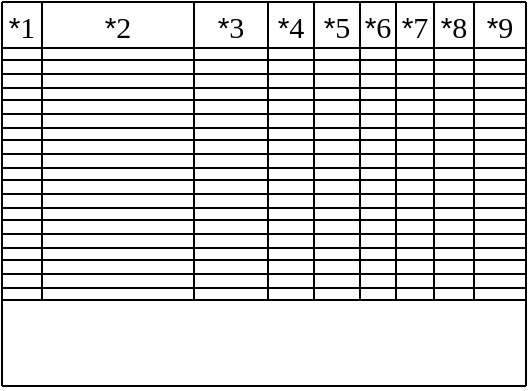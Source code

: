 <mxfile version="14.5.1" type="device"><diagram id="sRBYyVevps4pl8VskuLO" name="Page-1"><mxGraphModel dx="613" dy="453" grid="1" gridSize="1" guides="1" tooltips="1" connect="1" arrows="1" fold="1" page="1" pageScale="1" pageWidth="280" pageHeight="200" math="0" shadow="0"><root><mxCell id="0"/><mxCell id="1" parent="0"/><mxCell id="U6kisqNHEcAzyzzc-JyP-227" value="" style="endArrow=none;html=1;" parent="1" edge="1"><mxGeometry width="50" height="50" relative="1" as="geometry"><mxPoint x="14" y="196" as="sourcePoint"/><mxPoint x="14" y="4" as="targetPoint"/></mxGeometry></mxCell><mxCell id="U6kisqNHEcAzyzzc-JyP-231" value="" style="endArrow=none;html=1;" parent="1" edge="1"><mxGeometry width="50" height="50" relative="1" as="geometry"><mxPoint x="14" y="196" as="sourcePoint"/><mxPoint x="276" y="196" as="targetPoint"/></mxGeometry></mxCell><mxCell id="U6kisqNHEcAzyzzc-JyP-232" value="" style="endArrow=none;html=1;" parent="1" edge="1"><mxGeometry width="50" height="50" relative="1" as="geometry"><mxPoint x="276" y="196" as="sourcePoint"/><mxPoint x="276" y="4" as="targetPoint"/></mxGeometry></mxCell><mxCell id="U6kisqNHEcAzyzzc-JyP-233" value="" style="endArrow=none;html=1;" parent="1" edge="1"><mxGeometry width="50" height="50" relative="1" as="geometry"><mxPoint x="14" y="4" as="sourcePoint"/><mxPoint x="276" y="4" as="targetPoint"/></mxGeometry></mxCell><mxCell id="U6kisqNHEcAzyzzc-JyP-234" value="" style="endArrow=none;html=1;" parent="1" edge="1"><mxGeometry width="50" height="50" relative="1" as="geometry"><mxPoint x="34" y="153" as="sourcePoint"/><mxPoint x="34" y="4" as="targetPoint"/></mxGeometry></mxCell><mxCell id="U6kisqNHEcAzyzzc-JyP-235" value="" style="endArrow=none;html=1;" parent="1" edge="1"><mxGeometry width="50" height="50" relative="1" as="geometry"><mxPoint x="110" y="153" as="sourcePoint"/><mxPoint x="110" y="4" as="targetPoint"/></mxGeometry></mxCell><mxCell id="U6kisqNHEcAzyzzc-JyP-236" value="" style="endArrow=none;html=1;" parent="1" edge="1"><mxGeometry width="50" height="50" relative="1" as="geometry"><mxPoint x="147" y="153" as="sourcePoint"/><mxPoint x="147" y="4" as="targetPoint"/></mxGeometry></mxCell><mxCell id="U6kisqNHEcAzyzzc-JyP-237" value="" style="endArrow=none;html=1;" parent="1" edge="1"><mxGeometry width="50" height="50" relative="1" as="geometry"><mxPoint x="170" y="153" as="sourcePoint"/><mxPoint x="170" y="4" as="targetPoint"/></mxGeometry></mxCell><mxCell id="U6kisqNHEcAzyzzc-JyP-238" value="" style="endArrow=none;html=1;" parent="1" edge="1"><mxGeometry width="50" height="50" relative="1" as="geometry"><mxPoint x="193" y="153" as="sourcePoint"/><mxPoint x="193" y="4" as="targetPoint"/></mxGeometry></mxCell><mxCell id="U6kisqNHEcAzyzzc-JyP-239" value="" style="endArrow=none;html=1;" parent="1" edge="1"><mxGeometry width="50" height="50" relative="1" as="geometry"><mxPoint x="211" y="153" as="sourcePoint"/><mxPoint x="211" y="4" as="targetPoint"/></mxGeometry></mxCell><mxCell id="U6kisqNHEcAzyzzc-JyP-240" value="" style="endArrow=none;html=1;" parent="1" edge="1"><mxGeometry width="50" height="50" relative="1" as="geometry"><mxPoint x="230" y="153" as="sourcePoint"/><mxPoint x="230" y="4" as="targetPoint"/></mxGeometry></mxCell><mxCell id="U6kisqNHEcAzyzzc-JyP-241" value="" style="endArrow=none;html=1;" parent="1" edge="1"><mxGeometry width="50" height="50" relative="1" as="geometry"><mxPoint x="250" y="153" as="sourcePoint"/><mxPoint x="250" y="4" as="targetPoint"/></mxGeometry></mxCell><mxCell id="U6kisqNHEcAzyzzc-JyP-242" value="" style="endArrow=none;html=1;" parent="1" edge="1"><mxGeometry width="50" height="50" relative="1" as="geometry"><mxPoint x="14" y="27" as="sourcePoint"/><mxPoint x="276" y="27" as="targetPoint"/></mxGeometry></mxCell><mxCell id="U6kisqNHEcAzyzzc-JyP-243" value="" style="endArrow=none;html=1;" parent="1" edge="1"><mxGeometry width="50" height="50" relative="1" as="geometry"><mxPoint x="14" y="33" as="sourcePoint"/><mxPoint x="276" y="33" as="targetPoint"/></mxGeometry></mxCell><mxCell id="U6kisqNHEcAzyzzc-JyP-244" value="" style="endArrow=none;html=1;" parent="1" edge="1"><mxGeometry width="50" height="50" relative="1" as="geometry"><mxPoint x="14" y="40" as="sourcePoint"/><mxPoint x="276" y="40" as="targetPoint"/></mxGeometry></mxCell><mxCell id="U6kisqNHEcAzyzzc-JyP-245" value="" style="endArrow=none;html=1;" parent="1" edge="1"><mxGeometry width="50" height="50" relative="1" as="geometry"><mxPoint x="14" y="47" as="sourcePoint"/><mxPoint x="276" y="47" as="targetPoint"/></mxGeometry></mxCell><mxCell id="U6kisqNHEcAzyzzc-JyP-246" value="" style="endArrow=none;html=1;" parent="1" edge="1"><mxGeometry width="50" height="50" relative="1" as="geometry"><mxPoint x="14" y="53" as="sourcePoint"/><mxPoint x="276" y="53" as="targetPoint"/></mxGeometry></mxCell><mxCell id="U6kisqNHEcAzyzzc-JyP-247" value="" style="endArrow=none;html=1;" parent="1" edge="1"><mxGeometry width="50" height="50" relative="1" as="geometry"><mxPoint x="14" y="60" as="sourcePoint"/><mxPoint x="276" y="60" as="targetPoint"/></mxGeometry></mxCell><mxCell id="U6kisqNHEcAzyzzc-JyP-248" value="" style="endArrow=none;html=1;" parent="1" edge="1"><mxGeometry width="50" height="50" relative="1" as="geometry"><mxPoint x="14" y="67" as="sourcePoint"/><mxPoint x="276" y="67" as="targetPoint"/></mxGeometry></mxCell><mxCell id="U6kisqNHEcAzyzzc-JyP-249" value="" style="endArrow=none;html=1;" parent="1" edge="1"><mxGeometry width="50" height="50" relative="1" as="geometry"><mxPoint x="14" y="93" as="sourcePoint"/><mxPoint x="276" y="93" as="targetPoint"/></mxGeometry></mxCell><mxCell id="U6kisqNHEcAzyzzc-JyP-250" value="" style="endArrow=none;html=1;" parent="1" edge="1"><mxGeometry width="50" height="50" relative="1" as="geometry"><mxPoint x="14" y="100.0" as="sourcePoint"/><mxPoint x="276" y="100.0" as="targetPoint"/></mxGeometry></mxCell><mxCell id="U6kisqNHEcAzyzzc-JyP-251" value="" style="endArrow=none;html=1;" parent="1" edge="1"><mxGeometry width="50" height="50" relative="1" as="geometry"><mxPoint x="14" y="107" as="sourcePoint"/><mxPoint x="276" y="107" as="targetPoint"/></mxGeometry></mxCell><mxCell id="U6kisqNHEcAzyzzc-JyP-252" value="" style="endArrow=none;html=1;" parent="1" edge="1"><mxGeometry width="50" height="50" relative="1" as="geometry"><mxPoint x="14" y="73" as="sourcePoint"/><mxPoint x="276" y="73" as="targetPoint"/></mxGeometry></mxCell><mxCell id="U6kisqNHEcAzyzzc-JyP-253" value="" style="endArrow=none;html=1;" parent="1" edge="1"><mxGeometry width="50" height="50" relative="1" as="geometry"><mxPoint x="14" y="80" as="sourcePoint"/><mxPoint x="276" y="80" as="targetPoint"/></mxGeometry></mxCell><mxCell id="U6kisqNHEcAzyzzc-JyP-254" value="" style="endArrow=none;html=1;" parent="1" edge="1"><mxGeometry width="50" height="50" relative="1" as="geometry"><mxPoint x="14" y="87" as="sourcePoint"/><mxPoint x="276" y="87" as="targetPoint"/></mxGeometry></mxCell><mxCell id="U6kisqNHEcAzyzzc-JyP-255" value="" style="endArrow=none;html=1;" parent="1" edge="1"><mxGeometry width="50" height="50" relative="1" as="geometry"><mxPoint x="14" y="133" as="sourcePoint"/><mxPoint x="276" y="133" as="targetPoint"/></mxGeometry></mxCell><mxCell id="U6kisqNHEcAzyzzc-JyP-256" value="" style="endArrow=none;html=1;" parent="1" edge="1"><mxGeometry width="50" height="50" relative="1" as="geometry"><mxPoint x="14" y="140.0" as="sourcePoint"/><mxPoint x="276" y="140.0" as="targetPoint"/></mxGeometry></mxCell><mxCell id="U6kisqNHEcAzyzzc-JyP-257" value="" style="endArrow=none;html=1;" parent="1" edge="1"><mxGeometry width="50" height="50" relative="1" as="geometry"><mxPoint x="14" y="147" as="sourcePoint"/><mxPoint x="276" y="147" as="targetPoint"/></mxGeometry></mxCell><mxCell id="U6kisqNHEcAzyzzc-JyP-258" value="" style="endArrow=none;html=1;" parent="1" edge="1"><mxGeometry width="50" height="50" relative="1" as="geometry"><mxPoint x="14" y="113" as="sourcePoint"/><mxPoint x="276" y="113" as="targetPoint"/></mxGeometry></mxCell><mxCell id="U6kisqNHEcAzyzzc-JyP-259" value="" style="endArrow=none;html=1;" parent="1" edge="1"><mxGeometry width="50" height="50" relative="1" as="geometry"><mxPoint x="14" y="120.0" as="sourcePoint"/><mxPoint x="276" y="120.0" as="targetPoint"/></mxGeometry></mxCell><mxCell id="U6kisqNHEcAzyzzc-JyP-260" value="" style="endArrow=none;html=1;" parent="1" edge="1"><mxGeometry width="50" height="50" relative="1" as="geometry"><mxPoint x="14" y="127" as="sourcePoint"/><mxPoint x="276" y="127" as="targetPoint"/></mxGeometry></mxCell><mxCell id="U6kisqNHEcAzyzzc-JyP-261" value="" style="endArrow=none;html=1;" parent="1" edge="1"><mxGeometry width="50" height="50" relative="1" as="geometry"><mxPoint x="14" y="153" as="sourcePoint"/><mxPoint x="276" y="153" as="targetPoint"/></mxGeometry></mxCell><mxCell id="U6kisqNHEcAzyzzc-JyP-262" value="*&lt;font face=&quot;Verdana&quot; style=&quot;font-size: 15px;&quot;&gt;1&lt;/font&gt;" style="text;html=1;strokeColor=none;fillColor=none;align=center;verticalAlign=middle;whiteSpace=wrap;rounded=0;fontSize=15;" parent="1" vertex="1"><mxGeometry x="14" y="4" width="20" height="23" as="geometry"/></mxCell><mxCell id="U6kisqNHEcAzyzzc-JyP-263" value="*&lt;font face=&quot;Verdana&quot; style=&quot;font-size: 15px;&quot;&gt;2&lt;/font&gt;" style="text;html=1;strokeColor=none;fillColor=none;align=center;verticalAlign=middle;whiteSpace=wrap;rounded=0;fontSize=15;" parent="1" vertex="1"><mxGeometry x="34" y="4" width="76" height="23" as="geometry"/></mxCell><mxCell id="U6kisqNHEcAzyzzc-JyP-264" value="*&lt;font face=&quot;Verdana&quot; style=&quot;font-size: 15px;&quot;&gt;3&lt;/font&gt;" style="text;html=1;strokeColor=none;fillColor=none;align=center;verticalAlign=middle;whiteSpace=wrap;rounded=0;fontSize=15;" parent="1" vertex="1"><mxGeometry x="110" y="4" width="37" height="23" as="geometry"/></mxCell><mxCell id="U6kisqNHEcAzyzzc-JyP-265" value="*&lt;font face=&quot;Verdana&quot; style=&quot;font-size: 15px;&quot;&gt;4&lt;/font&gt;" style="text;html=1;strokeColor=none;fillColor=none;align=center;verticalAlign=middle;whiteSpace=wrap;rounded=0;fontSize=15;" parent="1" vertex="1"><mxGeometry x="147" y="4" width="23" height="23" as="geometry"/></mxCell><mxCell id="U6kisqNHEcAzyzzc-JyP-266" value="*&lt;font face=&quot;Verdana&quot; style=&quot;font-size: 15px;&quot;&gt;5&lt;/font&gt;" style="text;html=1;strokeColor=none;fillColor=none;align=center;verticalAlign=middle;whiteSpace=wrap;rounded=0;fontSize=15;" parent="1" vertex="1"><mxGeometry x="170" y="4" width="23" height="23" as="geometry"/></mxCell><mxCell id="U6kisqNHEcAzyzzc-JyP-267" value="*&lt;font face=&quot;Verdana&quot; style=&quot;font-size: 15px;&quot;&gt;6&lt;/font&gt;" style="text;html=1;strokeColor=none;fillColor=none;align=center;verticalAlign=middle;whiteSpace=wrap;rounded=0;fontSize=15;" parent="1" vertex="1"><mxGeometry x="193" y="4" width="18" height="23" as="geometry"/></mxCell><mxCell id="U6kisqNHEcAzyzzc-JyP-268" value="*&lt;font face=&quot;Verdana&quot; style=&quot;font-size: 15px;&quot;&gt;7&lt;/font&gt;" style="text;html=1;strokeColor=none;fillColor=none;align=center;verticalAlign=middle;whiteSpace=wrap;rounded=0;fontSize=15;" parent="1" vertex="1"><mxGeometry x="211" y="4" width="19" height="23" as="geometry"/></mxCell><mxCell id="U6kisqNHEcAzyzzc-JyP-269" value="*&lt;font face=&quot;Verdana&quot; style=&quot;font-size: 15px;&quot;&gt;8&lt;/font&gt;" style="text;html=1;strokeColor=none;fillColor=none;align=center;verticalAlign=middle;whiteSpace=wrap;rounded=0;fontSize=15;" parent="1" vertex="1"><mxGeometry x="230" y="4" width="20" height="23" as="geometry"/></mxCell><mxCell id="U6kisqNHEcAzyzzc-JyP-270" value="*&lt;font face=&quot;Verdana&quot; style=&quot;font-size: 15px;&quot;&gt;9&lt;/font&gt;" style="text;html=1;strokeColor=none;fillColor=none;align=center;verticalAlign=middle;whiteSpace=wrap;rounded=0;fontSize=15;" parent="1" vertex="1"><mxGeometry x="250" y="4" width="26" height="23" as="geometry"/></mxCell></root></mxGraphModel></diagram></mxfile>
